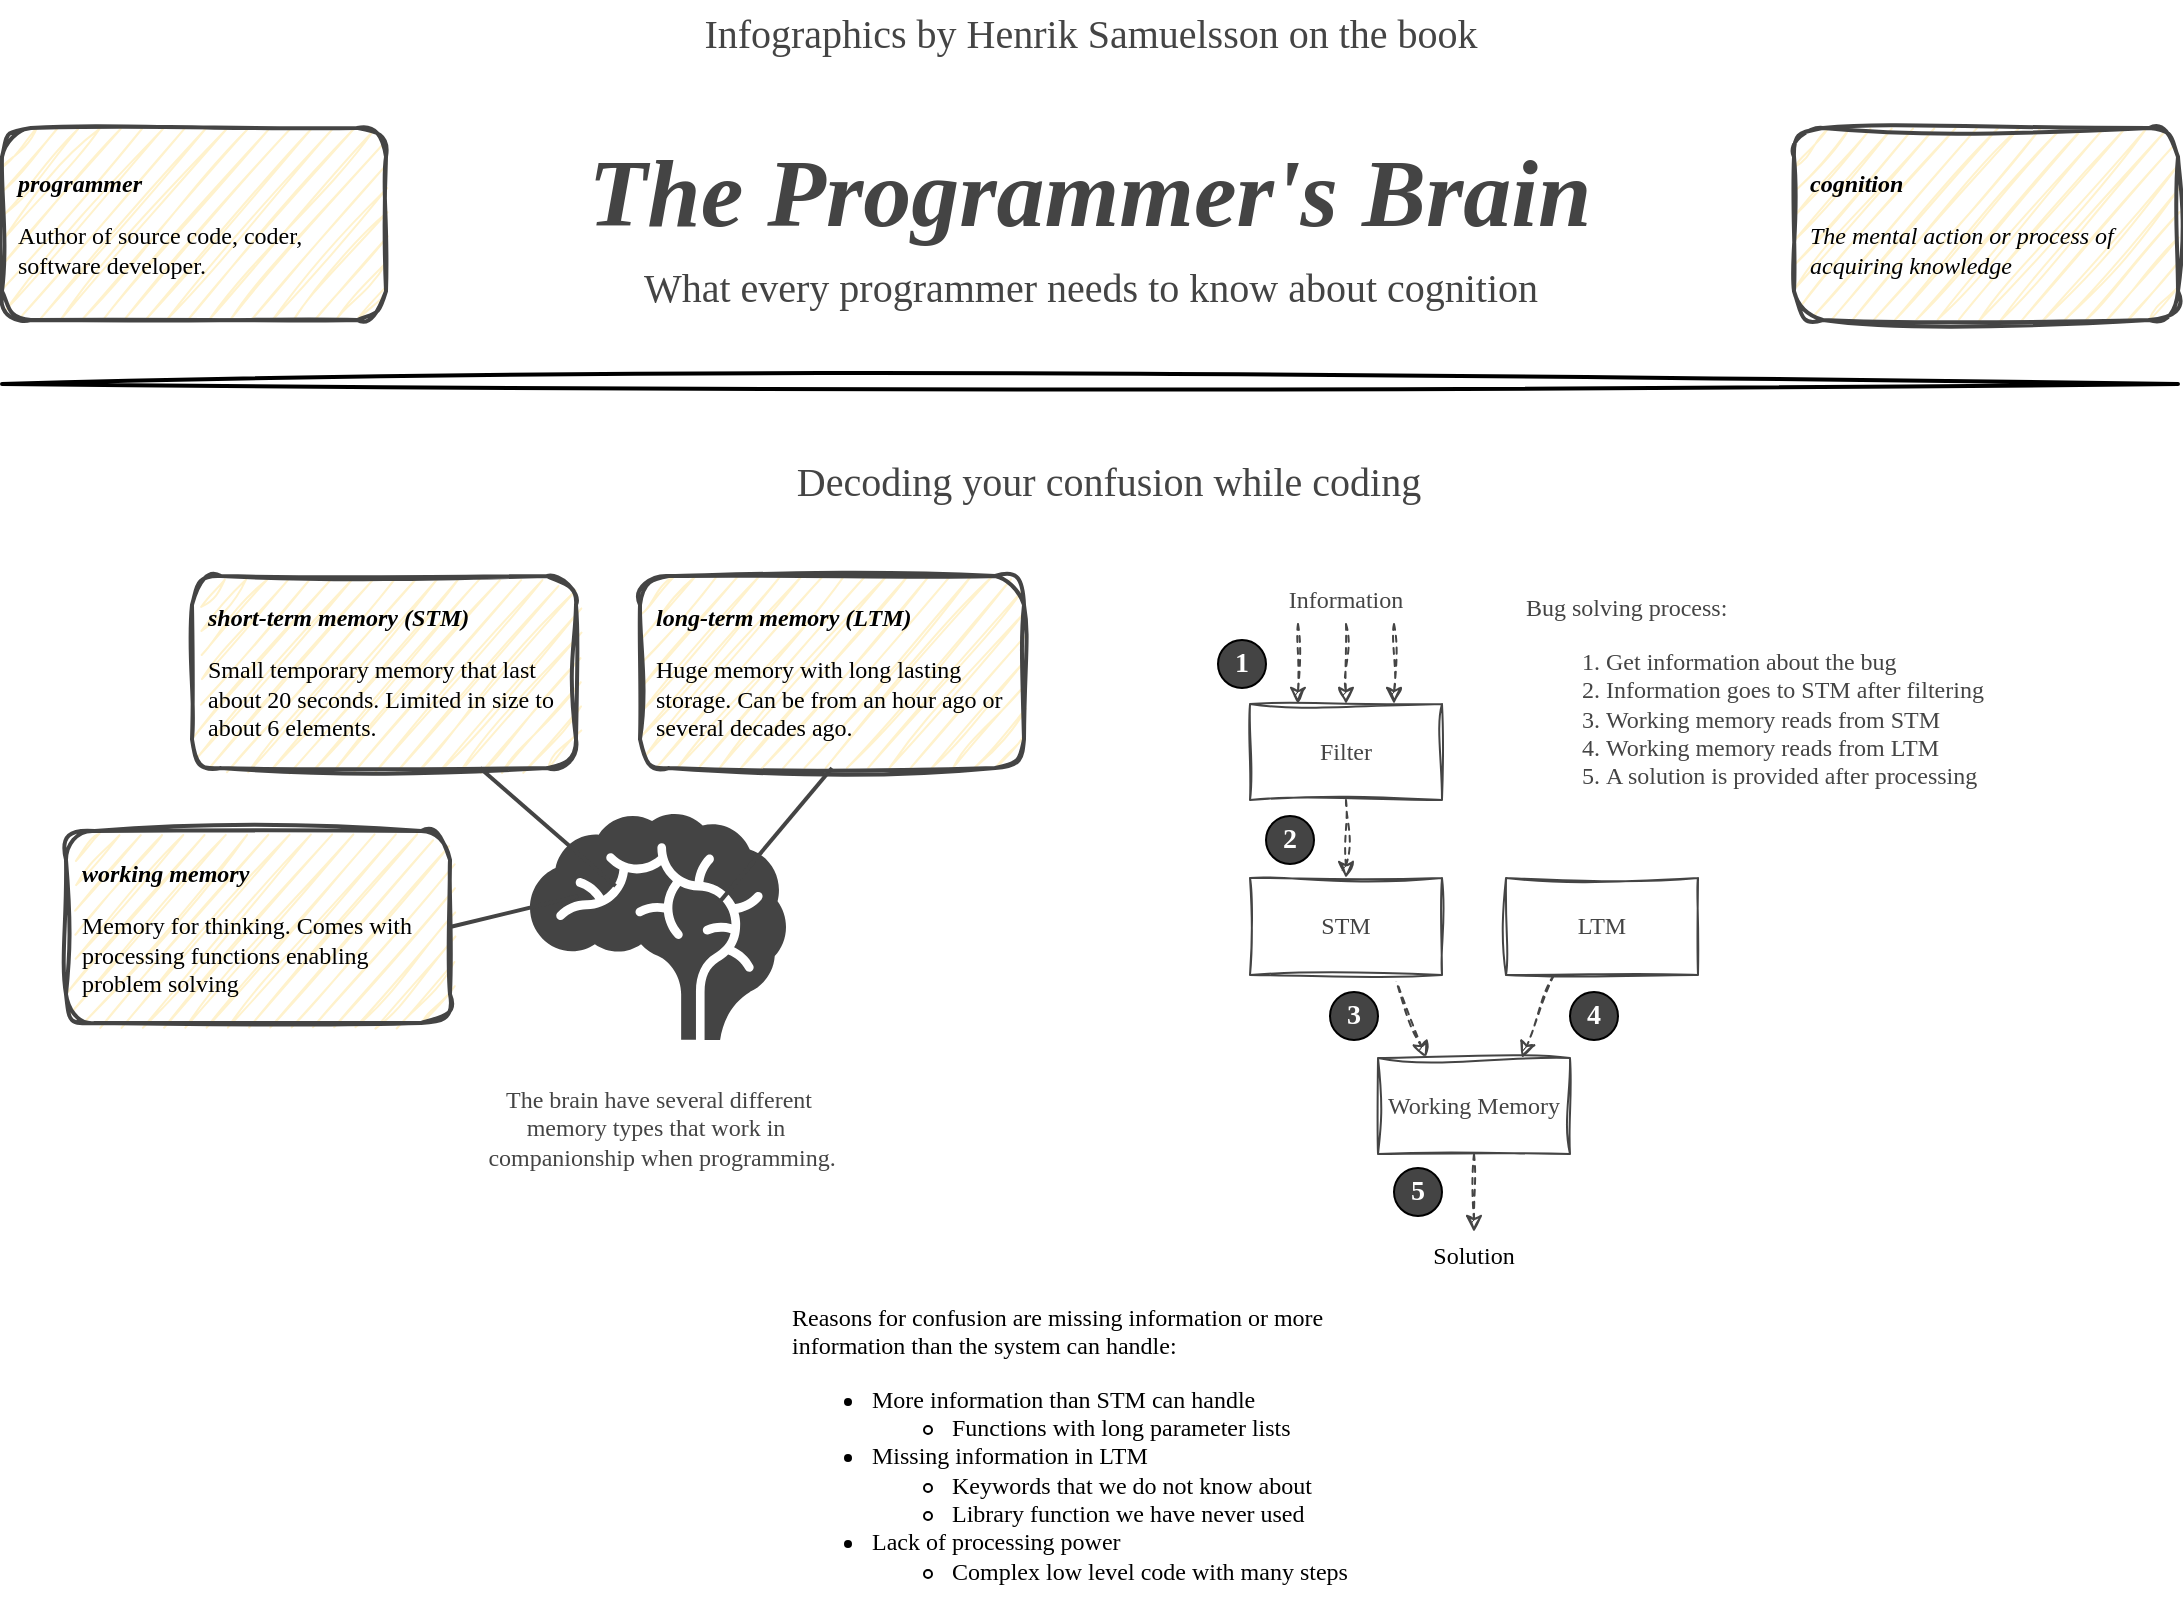 <mxfile version="20.7.4" type="device"><diagram id="-kBkowGFSmhcYILJeYMs" name="Page-1"><mxGraphModel dx="1314" dy="1501" grid="0" gridSize="8" guides="1" tooltips="1" connect="1" arrows="1" fold="1" page="1" pageScale="1" pageWidth="1169" pageHeight="1654" math="0" shadow="0"><root><mxCell id="0"/><mxCell id="1" parent="0"/><mxCell id="QuDEhyJebT7pmS3XxFOC-4" value="&lt;span style=&quot;font-style: normal; font-size: 20px;&quot;&gt;Infographics by Henrik Samuelsson on the book&lt;/span&gt;" style="text;html=1;strokeColor=none;fillColor=none;align=center;verticalAlign=middle;rounded=0;labelBackgroundColor=none;fontFamily=Comic Sans MS;fontSize=20;fontColor=#444444;fontStyle=2" parent="1" vertex="1"><mxGeometry x="32" y="32" width="1088" height="32" as="geometry"/></mxCell><mxCell id="QuDEhyJebT7pmS3XxFOC-7" value="&lt;b style=&quot;font-size: 48px;&quot;&gt;&lt;i style=&quot;font-size: 48px;&quot;&gt;The Programmer's Brain&lt;/i&gt;&lt;/b&gt;" style="text;html=1;strokeColor=none;fillColor=none;align=center;verticalAlign=middle;whiteSpace=wrap;rounded=0;shadow=0;labelBackgroundColor=none;sketch=0;strokeWidth=2;fontFamily=Comic Sans MS;fontSize=48;fontColor=#444444;" parent="1" vertex="1"><mxGeometry x="32" y="96" width="1088" height="64" as="geometry"/></mxCell><mxCell id="QuDEhyJebT7pmS3XxFOC-8" value="What every programmer needs to know about cognition" style="text;html=1;strokeColor=none;fillColor=none;align=center;verticalAlign=middle;rounded=0;labelBackgroundColor=none;fontFamily=Comic Sans MS;fontSize=20;fontColor=#444444;fontStyle=0" parent="1" vertex="1"><mxGeometry x="256" y="159" width="640" height="32" as="geometry"/></mxCell><mxCell id="QuDEhyJebT7pmS3XxFOC-6" value="&lt;p style=&quot;line-height: 120%;&quot;&gt;&lt;b&gt;&lt;i&gt;programmer&lt;/i&gt;&lt;/b&gt;&lt;/p&gt;&lt;p style=&quot;line-height: 120%;&quot;&gt;Author of source code, coder, software developer.&lt;/p&gt;" style="rounded=1;whiteSpace=wrap;html=1;labelBackgroundColor=none;fontFamily=Comic Sans MS;fontSize=12;strokeColor=#444444;shadow=0;align=left;spacing=8;fillColor=#fff2cc;verticalAlign=middle;strokeWidth=2;sketch=1;curveFitting=1;jiggle=2;" parent="1" vertex="1"><mxGeometry x="32" y="96" width="192" height="96" as="geometry"/></mxCell><mxCell id="QuDEhyJebT7pmS3XxFOC-5" value="&lt;p style=&quot;line-height: 120%;&quot;&gt;&lt;b&gt;&lt;i&gt;cognition&lt;/i&gt;&lt;/b&gt;&lt;/p&gt;&lt;p style=&quot;line-height: 120%;&quot;&gt;&lt;i&gt;The mental action or process of acquiring knowledge&lt;/i&gt;&lt;/p&gt;" style="rounded=1;whiteSpace=wrap;html=1;labelBackgroundColor=none;fontFamily=Comic Sans MS;fontSize=12;strokeColor=#444444;shadow=0;align=left;spacing=8;fillColor=#fff2cc;verticalAlign=middle;strokeWidth=2;sketch=1;curveFitting=1;jiggle=2;" parent="1" vertex="1"><mxGeometry x="928" y="96" width="192" height="96" as="geometry"/></mxCell><mxCell id="saK-7EWcwARU8_ilLvhi-2" value="" style="endArrow=none;html=1;rounded=0;strokeWidth=2;sketch=1;curveFitting=1;jiggle=2;" parent="1" edge="1"><mxGeometry width="50" height="50" relative="1" as="geometry"><mxPoint x="32" y="224" as="sourcePoint"/><mxPoint x="1120" y="224" as="targetPoint"/></mxGeometry></mxCell><mxCell id="saK-7EWcwARU8_ilLvhi-3" value="Decoding your confusion while coding" style="text;html=1;strokeColor=none;fillColor=none;align=center;verticalAlign=middle;rounded=0;labelBackgroundColor=none;fontFamily=Comic Sans MS;fontSize=20;fontColor=#444444;fontStyle=0" parent="1" vertex="1"><mxGeometry x="265" y="256" width="640" height="32" as="geometry"/></mxCell><mxCell id="saK-7EWcwARU8_ilLvhi-13" style="edgeStyle=orthogonalEdgeStyle;rounded=0;orthogonalLoop=1;jettySize=auto;html=1;exitX=0.5;exitY=1;exitDx=0;exitDy=0;entryX=0.5;entryY=0;entryDx=0;entryDy=0;dashed=1;strokeWidth=1;fontFamily=Comic Sans MS;fontSize=12;endArrow=classic;endFill=1;strokeColor=#444444;sketch=1;curveFitting=1;jiggle=2;" parent="1" source="saK-7EWcwARU8_ilLvhi-6" target="saK-7EWcwARU8_ilLvhi-9" edge="1"><mxGeometry relative="1" as="geometry"><mxPoint x="704" y="440" as="sourcePoint"/></mxGeometry></mxCell><mxCell id="saK-7EWcwARU8_ilLvhi-6" value="Filter" style="rounded=0;whiteSpace=wrap;html=1;strokeWidth=1;fontFamily=Comic Sans MS;fontSize=12;strokeColor=#444444;fontColor=#444444;sketch=1;curveFitting=1;jiggle=2;" parent="1" vertex="1"><mxGeometry x="656" y="384" width="96" height="48" as="geometry"/></mxCell><mxCell id="saK-7EWcwARU8_ilLvhi-11" style="edgeStyle=orthogonalEdgeStyle;rounded=0;orthogonalLoop=1;jettySize=auto;html=1;exitX=0.5;exitY=1;exitDx=0;exitDy=0;dashed=1;strokeWidth=1;fontFamily=Comic Sans MS;fontSize=12;endArrow=classic;endFill=1;strokeColor=#444444;sketch=1;curveFitting=1;jiggle=2;" parent="1" source="saK-7EWcwARU8_ilLvhi-7" target="saK-7EWcwARU8_ilLvhi-6" edge="1"><mxGeometry relative="1" as="geometry"/></mxCell><mxCell id="saK-7EWcwARU8_ilLvhi-12" style="edgeStyle=orthogonalEdgeStyle;rounded=0;orthogonalLoop=1;jettySize=auto;html=1;exitX=0.25;exitY=1;exitDx=0;exitDy=0;entryX=0.25;entryY=0;entryDx=0;entryDy=0;dashed=1;strokeWidth=1;fontFamily=Comic Sans MS;fontSize=12;endArrow=classic;endFill=1;strokeColor=#444444;sketch=1;curveFitting=1;jiggle=2;" parent="1" source="saK-7EWcwARU8_ilLvhi-7" target="saK-7EWcwARU8_ilLvhi-6" edge="1"><mxGeometry relative="1" as="geometry"/></mxCell><mxCell id="saK-7EWcwARU8_ilLvhi-7" value="Information" style="rounded=0;whiteSpace=wrap;html=1;strokeWidth=1;fontFamily=Comic Sans MS;fontSize=12;fillColor=none;strokeColor=none;fontColor=#444444;" parent="1" vertex="1"><mxGeometry x="656" y="320" width="96" height="24" as="geometry"/></mxCell><mxCell id="saK-7EWcwARU8_ilLvhi-16" style="rounded=0;orthogonalLoop=1;jettySize=auto;html=1;exitX=0.75;exitY=1;exitDx=0;exitDy=0;entryX=0.25;entryY=0;entryDx=0;entryDy=0;dashed=1;strokeWidth=1;fontFamily=Comic Sans MS;fontSize=12;endArrow=classic;endFill=1;strokeColor=#444444;sketch=1;curveFitting=1;jiggle=2;" parent="1" source="saK-7EWcwARU8_ilLvhi-9" target="saK-7EWcwARU8_ilLvhi-14" edge="1"><mxGeometry relative="1" as="geometry"/></mxCell><mxCell id="saK-7EWcwARU8_ilLvhi-9" value="STM" style="rounded=0;whiteSpace=wrap;html=1;strokeWidth=1;fontFamily=Comic Sans MS;fontSize=12;strokeColor=#444444;fontColor=#444444;sketch=1;curveFitting=1;jiggle=2;" parent="1" vertex="1"><mxGeometry x="656" y="471" width="96" height="48.5" as="geometry"/></mxCell><mxCell id="saK-7EWcwARU8_ilLvhi-10" value="" style="endArrow=classic;html=1;rounded=0;strokeWidth=1;fontFamily=Comic Sans MS;fontSize=12;entryX=0.75;entryY=0;entryDx=0;entryDy=0;exitX=0.75;exitY=1;exitDx=0;exitDy=0;endFill=1;dashed=1;strokeColor=#444444;sketch=1;curveFitting=1;jiggle=2;" parent="1" source="saK-7EWcwARU8_ilLvhi-7" target="saK-7EWcwARU8_ilLvhi-6" edge="1"><mxGeometry width="50" height="50" relative="1" as="geometry"><mxPoint x="880" y="352" as="sourcePoint"/><mxPoint x="882.04" y="392.012" as="targetPoint"/></mxGeometry></mxCell><mxCell id="saK-7EWcwARU8_ilLvhi-19" style="edgeStyle=none;rounded=0;orthogonalLoop=1;jettySize=auto;html=1;exitX=0.5;exitY=1;exitDx=0;exitDy=0;entryX=0.5;entryY=0;entryDx=0;entryDy=0;dashed=1;strokeWidth=1;fontFamily=Comic Sans MS;fontSize=12;endArrow=classic;endFill=1;strokeColor=#444444;sketch=1;curveFitting=1;jiggle=2;" parent="1" source="saK-7EWcwARU8_ilLvhi-14" target="saK-7EWcwARU8_ilLvhi-18" edge="1"><mxGeometry relative="1" as="geometry"/></mxCell><mxCell id="saK-7EWcwARU8_ilLvhi-14" value="Working Memory" style="rounded=0;whiteSpace=wrap;html=1;strokeWidth=1;fontFamily=Comic Sans MS;fontSize=12;strokeColor=#444444;fontColor=#444444;sketch=1;curveFitting=1;jiggle=2;" parent="1" vertex="1"><mxGeometry x="720" y="561" width="96" height="48" as="geometry"/></mxCell><mxCell id="saK-7EWcwARU8_ilLvhi-17" style="edgeStyle=none;rounded=0;orthogonalLoop=1;jettySize=auto;html=1;exitX=0.25;exitY=1;exitDx=0;exitDy=0;entryX=0.75;entryY=0;entryDx=0;entryDy=0;dashed=1;strokeWidth=1;fontFamily=Comic Sans MS;fontSize=12;endArrow=classic;endFill=1;strokeColor=#444444;sketch=1;curveFitting=1;jiggle=2;" parent="1" source="saK-7EWcwARU8_ilLvhi-15" target="saK-7EWcwARU8_ilLvhi-14" edge="1"><mxGeometry relative="1" as="geometry"/></mxCell><mxCell id="saK-7EWcwARU8_ilLvhi-15" value="LTM" style="rounded=0;whiteSpace=wrap;html=1;strokeWidth=1;fontFamily=Comic Sans MS;fontSize=12;strokeColor=#444444;fontColor=#444444;sketch=1;curveFitting=1;jiggle=2;" parent="1" vertex="1"><mxGeometry x="784" y="471" width="96" height="48.5" as="geometry"/></mxCell><mxCell id="saK-7EWcwARU8_ilLvhi-18" value="Solution" style="rounded=0;whiteSpace=wrap;html=1;strokeWidth=1;fontFamily=Comic Sans MS;fontSize=12;fillColor=none;strokeColor=none;fontColor=#000000;" parent="1" vertex="1"><mxGeometry x="720" y="648" width="96" height="24" as="geometry"/></mxCell><mxCell id="saK-7EWcwARU8_ilLvhi-20" value="1" style="ellipse;whiteSpace=wrap;html=1;aspect=fixed;strokeWidth=1;fontFamily=Comic Sans MS;fontSize=14;fillColor=#444444;fontStyle=1;labelBackgroundColor=#444444;fontColor=#FFFFFF;comic=0;jiggle=1;" parent="1" vertex="1"><mxGeometry x="640" y="352" width="24" height="24" as="geometry"/></mxCell><mxCell id="saK-7EWcwARU8_ilLvhi-21" value="2" style="ellipse;whiteSpace=wrap;html=1;aspect=fixed;strokeWidth=1;fontFamily=Comic Sans MS;fontSize=14;fillColor=#444444;fontStyle=1;labelBackgroundColor=#444444;fontColor=#FFFFFF;" parent="1" vertex="1"><mxGeometry x="664" y="440" width="24" height="24" as="geometry"/></mxCell><mxCell id="saK-7EWcwARU8_ilLvhi-22" value="3" style="ellipse;whiteSpace=wrap;html=1;aspect=fixed;strokeWidth=1;fontFamily=Comic Sans MS;fontSize=14;fillColor=#444444;fontStyle=1;labelBackgroundColor=#444444;fontColor=#FFFFFF;" parent="1" vertex="1"><mxGeometry x="696" y="528" width="24" height="24" as="geometry"/></mxCell><mxCell id="saK-7EWcwARU8_ilLvhi-24" value="4" style="ellipse;whiteSpace=wrap;html=1;aspect=fixed;strokeWidth=1;fontFamily=Comic Sans MS;fontSize=14;fillColor=#444444;fontStyle=1;labelBackgroundColor=#444444;fontColor=#FFFFFF;" parent="1" vertex="1"><mxGeometry x="816" y="528" width="24" height="24" as="geometry"/></mxCell><mxCell id="saK-7EWcwARU8_ilLvhi-25" value="5" style="ellipse;whiteSpace=wrap;html=1;aspect=fixed;strokeWidth=1;fontFamily=Comic Sans MS;fontSize=14;fillColor=#444444;fontStyle=1;labelBackgroundColor=#444444;fontColor=#FFFFFF;" parent="1" vertex="1"><mxGeometry x="728" y="616" width="24" height="24" as="geometry"/></mxCell><mxCell id="saK-7EWcwARU8_ilLvhi-27" value="&lt;span style=&quot;font-style: normal;&quot;&gt;Bug solving process:&lt;br&gt;&lt;ol&gt;&lt;li&gt;&lt;span style=&quot;font-style: normal;&quot;&gt;Get information about the bug&lt;/span&gt;&lt;/li&gt;&lt;li&gt;&lt;span style=&quot;font-style: normal;&quot;&gt;Information goes to STM after filtering&lt;/span&gt;&lt;/li&gt;&lt;li&gt;&lt;span style=&quot;font-style: normal;&quot;&gt;Working memory reads from STM&lt;/span&gt;&lt;/li&gt;&lt;li&gt;Working memory reads from LTM&lt;/li&gt;&lt;li&gt;&lt;span style=&quot;font-style: normal;&quot;&gt;A solution is provided after processing&lt;/span&gt;&lt;/li&gt;&lt;/ol&gt;&lt;/span&gt;" style="text;html=1;strokeColor=none;fillColor=none;align=left;verticalAlign=middle;rounded=0;labelBackgroundColor=none;fontFamily=Comic Sans MS;fontSize=12;fontColor=#444444;fontStyle=2" parent="1" vertex="1"><mxGeometry x="792" y="328" width="296" height="112" as="geometry"/></mxCell><mxCell id="0mhzUN48YRUYihqkqUXh-11" value="&lt;font face=&quot;Comic Sans MS&quot;&gt;Reasons for confusion are missing information or more information than the system can handle:&lt;br&gt;&lt;ul&gt;&lt;li style=&quot;&quot;&gt;More information than STM can handle&lt;/li&gt;&lt;ul&gt;&lt;li style=&quot;&quot;&gt;Functions with long parameter lists&lt;/li&gt;&lt;/ul&gt;&lt;li style=&quot;&quot;&gt;Missing information in LTM&lt;/li&gt;&lt;ul&gt;&lt;li style=&quot;&quot;&gt;Keywords that we do not know about&lt;/li&gt;&lt;li style=&quot;&quot;&gt;Library function we have never used&lt;/li&gt;&lt;/ul&gt;&lt;li&gt;Lack of processing power&lt;/li&gt;&lt;ul&gt;&lt;li&gt;Complex low level code with many steps&lt;/li&gt;&lt;/ul&gt;&lt;/ul&gt;&lt;/font&gt;" style="text;html=1;strokeColor=none;fillColor=none;align=left;verticalAlign=middle;whiteSpace=wrap;rounded=0;comic=0;sketch=0;jiggle=1;" vertex="1" parent="1"><mxGeometry x="425" y="680" width="320" height="160" as="geometry"/></mxCell><mxCell id="0mhzUN48YRUYihqkqUXh-12" value="" style="group" vertex="1" connectable="0" parent="1"><mxGeometry x="64" y="320" width="479" height="300" as="geometry"/></mxCell><mxCell id="sSm1WLeLpb1kl2EVyNoC-1" value="" style="shape=mxgraph.signs.healthcare.brain;html=1;pointerEvents=1;fillColor=#444444;strokeColor=none;verticalLabelPosition=bottom;verticalAlign=top;align=center;fontColor=#CCE5FB;" parent="0mhzUN48YRUYihqkqUXh-12" vertex="1"><mxGeometry x="232" y="119" width="128" height="113" as="geometry"/></mxCell><mxCell id="sSm1WLeLpb1kl2EVyNoC-3" style="rounded=0;orthogonalLoop=1;jettySize=auto;html=1;strokeWidth=2;strokeColor=#444444;endArrow=none;endFill=0;exitX=0.5;exitY=1;exitDx=0;exitDy=0;entryX=0.741;entryY=0.389;entryDx=0;entryDy=0;entryPerimeter=0;" parent="0mhzUN48YRUYihqkqUXh-12" source="sSm1WLeLpb1kl2EVyNoC-2" target="sSm1WLeLpb1kl2EVyNoC-1" edge="1"><mxGeometry relative="1" as="geometry"><mxPoint x="368" y="160" as="targetPoint"/></mxGeometry></mxCell><mxCell id="sSm1WLeLpb1kl2EVyNoC-2" value="&lt;p style=&quot;line-height: 120%;&quot;&gt;&lt;b&gt;&lt;i&gt;long-term memory (LTM)&lt;/i&gt;&lt;/b&gt;&lt;/p&gt;&lt;p style=&quot;line-height: 120%;&quot;&gt;Huge memory with long lasting storage. Can be from an hour ago or several decades ago.&lt;/p&gt;" style="rounded=1;whiteSpace=wrap;html=1;labelBackgroundColor=none;fontFamily=Comic Sans MS;fontSize=12;strokeColor=#444444;shadow=0;align=left;spacing=8;fillColor=#fff2cc;verticalAlign=middle;strokeWidth=2;sketch=1;curveFitting=1;jiggle=2;" parent="0mhzUN48YRUYihqkqUXh-12" vertex="1"><mxGeometry x="287" width="192" height="96" as="geometry"/></mxCell><mxCell id="sSm1WLeLpb1kl2EVyNoC-5" style="edgeStyle=none;rounded=0;orthogonalLoop=1;jettySize=auto;html=1;exitX=0.75;exitY=1;exitDx=0;exitDy=0;strokeColor=#444444;strokeWidth=2;endArrow=none;endFill=0;entryX=0.334;entryY=0.319;entryDx=0;entryDy=0;entryPerimeter=0;" parent="0mhzUN48YRUYihqkqUXh-12" source="sSm1WLeLpb1kl2EVyNoC-4" target="sSm1WLeLpb1kl2EVyNoC-1" edge="1"><mxGeometry relative="1" as="geometry"/></mxCell><mxCell id="sSm1WLeLpb1kl2EVyNoC-4" value="&lt;p style=&quot;line-height: 120%;&quot;&gt;&lt;b&gt;&lt;i&gt;short-term memory (STM)&lt;/i&gt;&lt;/b&gt;&lt;/p&gt;&lt;p style=&quot;line-height: 120%;&quot;&gt;Small temporary memory that last about 20 seconds. Limited in size to about 6 elements.&amp;nbsp;&lt;/p&gt;" style="rounded=1;whiteSpace=wrap;html=1;labelBackgroundColor=none;fontFamily=Comic Sans MS;fontSize=12;strokeColor=#444444;shadow=0;align=left;spacing=8;fillColor=#fff2cc;verticalAlign=middle;strokeWidth=2;sketch=1;curveFitting=1;jiggle=2;" parent="0mhzUN48YRUYihqkqUXh-12" vertex="1"><mxGeometry x="63" width="192" height="96" as="geometry"/></mxCell><mxCell id="sSm1WLeLpb1kl2EVyNoC-7" style="edgeStyle=none;rounded=0;orthogonalLoop=1;jettySize=auto;html=1;exitX=1;exitY=0.5;exitDx=0;exitDy=0;strokeColor=#444444;strokeWidth=2;endArrow=none;endFill=0;" parent="0mhzUN48YRUYihqkqUXh-12" source="sSm1WLeLpb1kl2EVyNoC-6" edge="1"><mxGeometry relative="1" as="geometry"><mxPoint x="256" y="160" as="targetPoint"/></mxGeometry></mxCell><mxCell id="sSm1WLeLpb1kl2EVyNoC-6" value="&lt;p style=&quot;line-height: 120%;&quot;&gt;&lt;b&gt;&lt;i&gt;working memory&lt;/i&gt;&lt;/b&gt;&lt;/p&gt;&lt;p style=&quot;line-height: 120%;&quot;&gt;Memory for thinking. Comes with processing functions enabling problem solving&lt;/p&gt;" style="rounded=1;whiteSpace=wrap;html=1;labelBackgroundColor=none;fontFamily=Comic Sans MS;fontSize=12;strokeColor=#444444;shadow=0;align=left;spacing=8;fillColor=#fff2cc;verticalAlign=middle;strokeWidth=2;sketch=1;curveFitting=1;jiggle=2;" parent="0mhzUN48YRUYihqkqUXh-12" vertex="1"><mxGeometry y="127.5" width="192" height="96" as="geometry"/></mxCell><mxCell id="sSm1WLeLpb1kl2EVyNoC-9" value="&lt;span style=&quot;font-style: normal; font-size: 12px;&quot;&gt;The brain have several different&lt;br&gt;memory types that work in&amp;nbsp;&lt;br&gt;&amp;nbsp;companionship when programming.&lt;/span&gt;" style="text;html=1;strokeColor=none;fillColor=none;align=center;verticalAlign=middle;rounded=0;labelBackgroundColor=none;fontFamily=Comic Sans MS;fontSize=12;fontColor=#444444;fontStyle=2" parent="0mhzUN48YRUYihqkqUXh-12" vertex="1"><mxGeometry x="184" y="252" width="224" height="48" as="geometry"/></mxCell></root></mxGraphModel></diagram></mxfile>